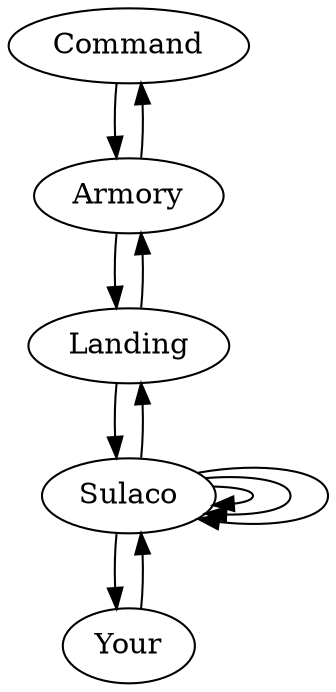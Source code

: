 digraph map {
	Command -> Armory
	Armory -> Command
	Armory -> Landing
	Landing -> Armory
	Landing -> Sulaco
	Sulaco -> Landing
	Sulaco -> Sulaco
	Sulaco -> Sulaco
	Sulaco -> Sulaco
	Sulaco -> Your
	Your -> Sulaco
}
